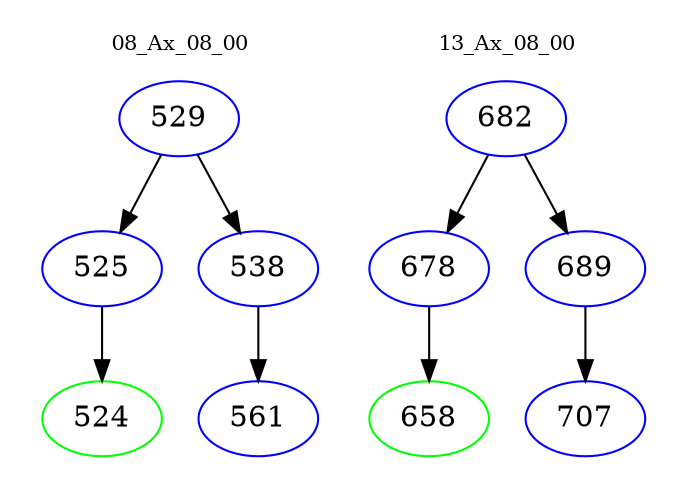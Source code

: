 digraph{
subgraph cluster_0 {
color = white
label = "08_Ax_08_00";
fontsize=10;
T0_529 [label="529", color="blue"]
T0_529 -> T0_525 [color="black"]
T0_525 [label="525", color="blue"]
T0_525 -> T0_524 [color="black"]
T0_524 [label="524", color="green"]
T0_529 -> T0_538 [color="black"]
T0_538 [label="538", color="blue"]
T0_538 -> T0_561 [color="black"]
T0_561 [label="561", color="blue"]
}
subgraph cluster_1 {
color = white
label = "13_Ax_08_00";
fontsize=10;
T1_682 [label="682", color="blue"]
T1_682 -> T1_678 [color="black"]
T1_678 [label="678", color="blue"]
T1_678 -> T1_658 [color="black"]
T1_658 [label="658", color="green"]
T1_682 -> T1_689 [color="black"]
T1_689 [label="689", color="blue"]
T1_689 -> T1_707 [color="black"]
T1_707 [label="707", color="blue"]
}
}
